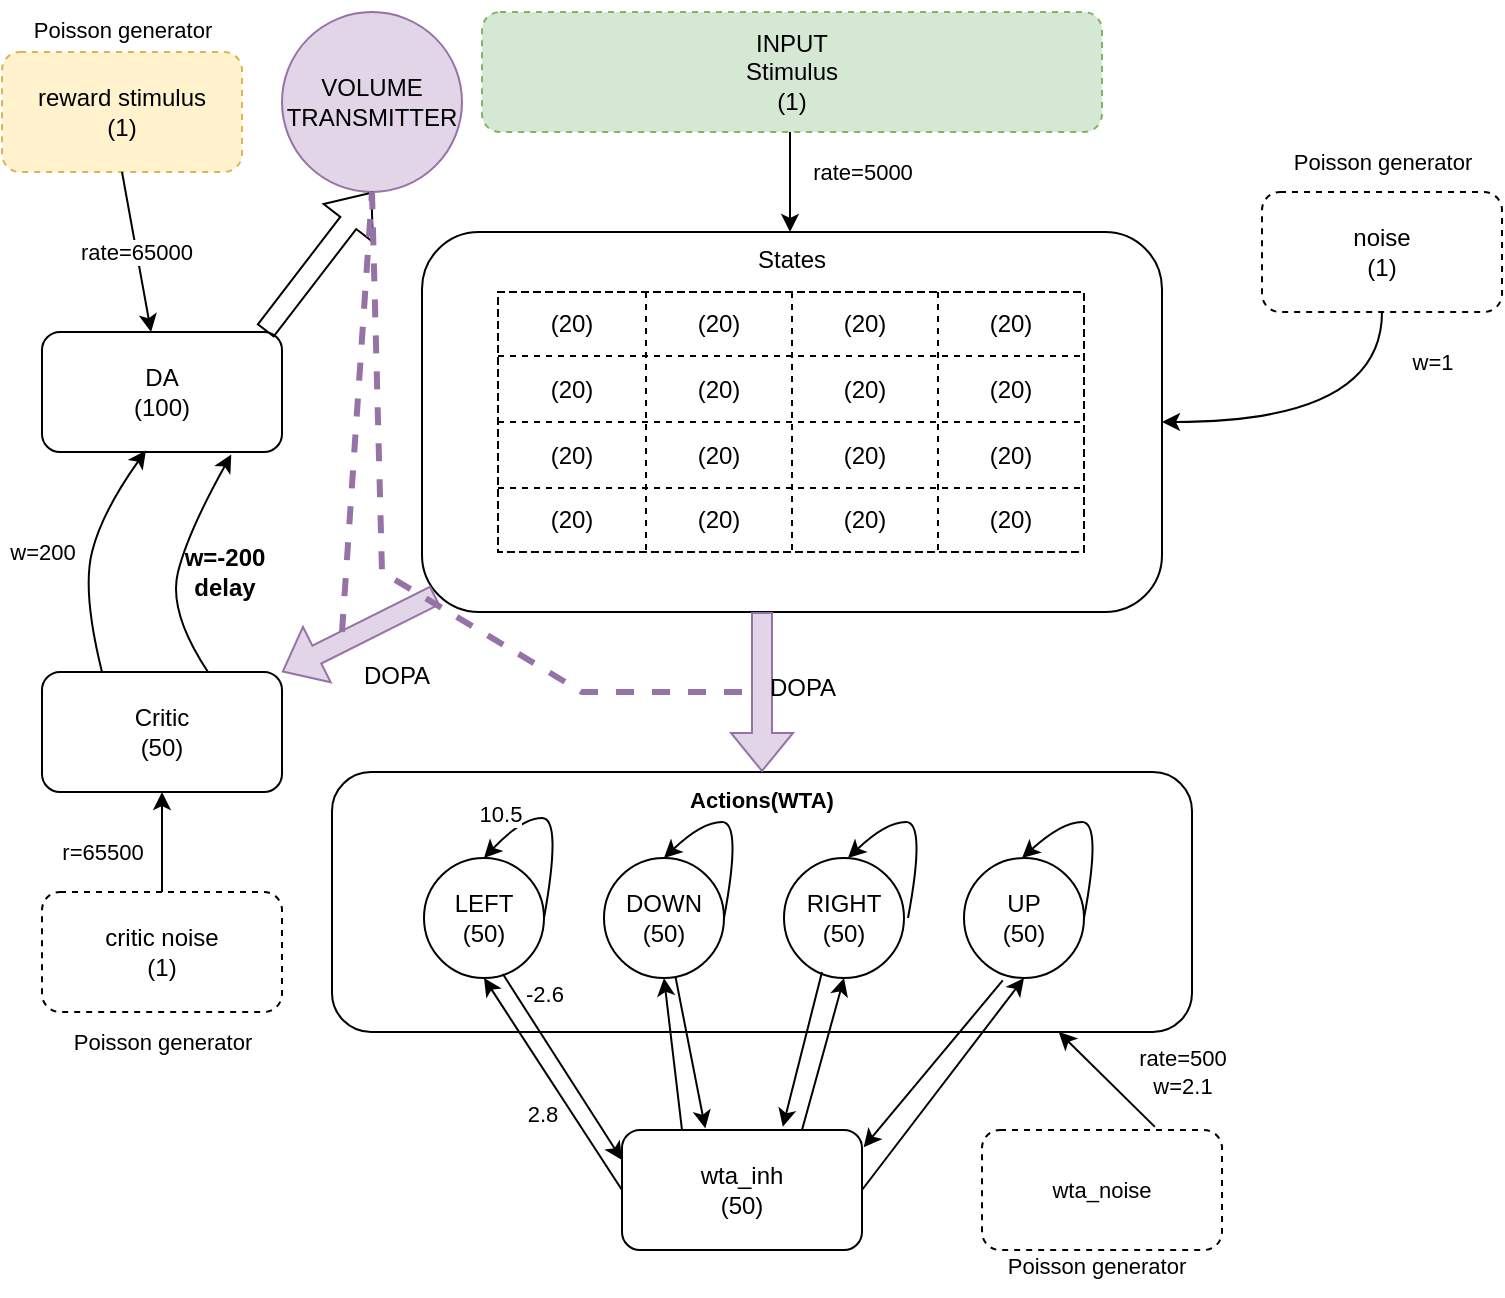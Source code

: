 <mxfile version="20.5.3" type="embed"><diagram id="TqJKKpAt_f0XUR_mfn19" name="Page-1"><mxGraphModel dx="550" dy="527" grid="1" gridSize="10" guides="1" tooltips="1" connect="1" arrows="1" fold="1" page="1" pageScale="1" pageWidth="827" pageHeight="1169" math="0" shadow="0"><root><mxCell id="0"/><mxCell id="1" parent="0"/><mxCell id="GTqaI5zs6q6qDNkmL9B8-1" value="States&lt;br&gt;" style="rounded=1;whiteSpace=wrap;html=1;verticalAlign=top;" parent="1" vertex="1"><mxGeometry x="220" y="140" width="370" height="190" as="geometry"/></mxCell><mxCell id="GTqaI5zs6q6qDNkmL9B8-18" value="" style="shape=table;html=1;whiteSpace=wrap;startSize=0;container=1;collapsible=0;childLayout=tableLayout;swimlaneLine=1;dashed=1;" parent="1" vertex="1"><mxGeometry x="258" y="170" width="293" height="130" as="geometry"/></mxCell><mxCell id="GTqaI5zs6q6qDNkmL9B8-19" value="" style="shape=tableRow;horizontal=0;startSize=0;swimlaneHead=0;swimlaneBody=0;top=0;left=0;bottom=0;right=0;collapsible=0;dropTarget=0;fillColor=none;points=[[0,0.5],[1,0.5]];portConstraint=eastwest;" parent="GTqaI5zs6q6qDNkmL9B8-18" vertex="1"><mxGeometry width="293" height="32" as="geometry"/></mxCell><mxCell id="GTqaI5zs6q6qDNkmL9B8-20" value="(20)" style="shape=partialRectangle;html=1;whiteSpace=wrap;connectable=0;fillColor=none;top=0;left=0;bottom=0;right=0;overflow=hidden;" parent="GTqaI5zs6q6qDNkmL9B8-19" vertex="1"><mxGeometry width="74" height="32" as="geometry"><mxRectangle width="74" height="32" as="alternateBounds"/></mxGeometry></mxCell><mxCell id="GTqaI5zs6q6qDNkmL9B8-21" value="(20)" style="shape=partialRectangle;html=1;whiteSpace=wrap;connectable=0;fillColor=none;top=0;left=0;bottom=0;right=0;overflow=hidden;" parent="GTqaI5zs6q6qDNkmL9B8-19" vertex="1"><mxGeometry x="74" width="73" height="32" as="geometry"><mxRectangle width="73" height="32" as="alternateBounds"/></mxGeometry></mxCell><mxCell id="GTqaI5zs6q6qDNkmL9B8-22" value="(20)" style="shape=partialRectangle;html=1;whiteSpace=wrap;connectable=0;fillColor=none;top=0;left=0;bottom=0;right=0;overflow=hidden;" parent="GTqaI5zs6q6qDNkmL9B8-19" vertex="1"><mxGeometry x="147" width="73" height="32" as="geometry"><mxRectangle width="73" height="32" as="alternateBounds"/></mxGeometry></mxCell><mxCell id="GTqaI5zs6q6qDNkmL9B8-44" value="(20)" style="shape=partialRectangle;html=1;whiteSpace=wrap;connectable=0;fillColor=none;top=0;left=0;bottom=0;right=0;overflow=hidden;" parent="GTqaI5zs6q6qDNkmL9B8-19" vertex="1"><mxGeometry x="220" width="73" height="32" as="geometry"><mxRectangle width="73" height="32" as="alternateBounds"/></mxGeometry></mxCell><mxCell id="GTqaI5zs6q6qDNkmL9B8-23" value="" style="shape=tableRow;horizontal=0;startSize=0;swimlaneHead=0;swimlaneBody=0;top=0;left=0;bottom=0;right=0;collapsible=0;dropTarget=0;fillColor=none;points=[[0,0.5],[1,0.5]];portConstraint=eastwest;" parent="GTqaI5zs6q6qDNkmL9B8-18" vertex="1"><mxGeometry y="32" width="293" height="33" as="geometry"/></mxCell><mxCell id="GTqaI5zs6q6qDNkmL9B8-24" value="(20)" style="shape=partialRectangle;html=1;whiteSpace=wrap;connectable=0;fillColor=none;top=0;left=0;bottom=0;right=0;overflow=hidden;" parent="GTqaI5zs6q6qDNkmL9B8-23" vertex="1"><mxGeometry width="74" height="33" as="geometry"><mxRectangle width="74" height="33" as="alternateBounds"/></mxGeometry></mxCell><mxCell id="GTqaI5zs6q6qDNkmL9B8-25" value="(20)" style="shape=partialRectangle;html=1;whiteSpace=wrap;connectable=0;fillColor=none;top=0;left=0;bottom=0;right=0;overflow=hidden;" parent="GTqaI5zs6q6qDNkmL9B8-23" vertex="1"><mxGeometry x="74" width="73" height="33" as="geometry"><mxRectangle width="73" height="33" as="alternateBounds"/></mxGeometry></mxCell><mxCell id="GTqaI5zs6q6qDNkmL9B8-26" value="(20)" style="shape=partialRectangle;html=1;whiteSpace=wrap;connectable=0;fillColor=none;top=0;left=0;bottom=0;right=0;overflow=hidden;" parent="GTqaI5zs6q6qDNkmL9B8-23" vertex="1"><mxGeometry x="147" width="73" height="33" as="geometry"><mxRectangle width="73" height="33" as="alternateBounds"/></mxGeometry></mxCell><mxCell id="GTqaI5zs6q6qDNkmL9B8-45" value="(20)" style="shape=partialRectangle;html=1;whiteSpace=wrap;connectable=0;fillColor=none;top=0;left=0;bottom=0;right=0;overflow=hidden;" parent="GTqaI5zs6q6qDNkmL9B8-23" vertex="1"><mxGeometry x="220" width="73" height="33" as="geometry"><mxRectangle width="73" height="33" as="alternateBounds"/></mxGeometry></mxCell><mxCell id="GTqaI5zs6q6qDNkmL9B8-27" value="" style="shape=tableRow;horizontal=0;startSize=0;swimlaneHead=0;swimlaneBody=0;top=0;left=0;bottom=0;right=0;collapsible=0;dropTarget=0;fillColor=none;points=[[0,0.5],[1,0.5]];portConstraint=eastwest;" parent="GTqaI5zs6q6qDNkmL9B8-18" vertex="1"><mxGeometry y="65" width="293" height="33" as="geometry"/></mxCell><mxCell id="GTqaI5zs6q6qDNkmL9B8-28" value="(20)" style="shape=partialRectangle;html=1;whiteSpace=wrap;connectable=0;fillColor=none;top=0;left=0;bottom=0;right=0;overflow=hidden;" parent="GTqaI5zs6q6qDNkmL9B8-27" vertex="1"><mxGeometry width="74" height="33" as="geometry"><mxRectangle width="74" height="33" as="alternateBounds"/></mxGeometry></mxCell><mxCell id="GTqaI5zs6q6qDNkmL9B8-29" value="(20)" style="shape=partialRectangle;html=1;whiteSpace=wrap;connectable=0;fillColor=none;top=0;left=0;bottom=0;right=0;overflow=hidden;" parent="GTqaI5zs6q6qDNkmL9B8-27" vertex="1"><mxGeometry x="74" width="73" height="33" as="geometry"><mxRectangle width="73" height="33" as="alternateBounds"/></mxGeometry></mxCell><mxCell id="GTqaI5zs6q6qDNkmL9B8-30" value="(20)" style="shape=partialRectangle;html=1;whiteSpace=wrap;connectable=0;fillColor=none;top=0;left=0;bottom=0;right=0;overflow=hidden;pointerEvents=1;" parent="GTqaI5zs6q6qDNkmL9B8-27" vertex="1"><mxGeometry x="147" width="73" height="33" as="geometry"><mxRectangle width="73" height="33" as="alternateBounds"/></mxGeometry></mxCell><mxCell id="GTqaI5zs6q6qDNkmL9B8-46" value="(20)" style="shape=partialRectangle;html=1;whiteSpace=wrap;connectable=0;fillColor=none;top=0;left=0;bottom=0;right=0;overflow=hidden;pointerEvents=1;" parent="GTqaI5zs6q6qDNkmL9B8-27" vertex="1"><mxGeometry x="220" width="73" height="33" as="geometry"><mxRectangle width="73" height="33" as="alternateBounds"/></mxGeometry></mxCell><mxCell id="GTqaI5zs6q6qDNkmL9B8-47" style="shape=tableRow;horizontal=0;startSize=0;swimlaneHead=0;swimlaneBody=0;top=0;left=0;bottom=0;right=0;collapsible=0;dropTarget=0;fillColor=none;points=[[0,0.5],[1,0.5]];portConstraint=eastwest;" parent="GTqaI5zs6q6qDNkmL9B8-18" vertex="1"><mxGeometry y="98" width="293" height="32" as="geometry"/></mxCell><mxCell id="GTqaI5zs6q6qDNkmL9B8-48" value="(20)" style="shape=partialRectangle;html=1;whiteSpace=wrap;connectable=0;fillColor=none;top=0;left=0;bottom=0;right=0;overflow=hidden;" parent="GTqaI5zs6q6qDNkmL9B8-47" vertex="1"><mxGeometry width="74" height="32" as="geometry"><mxRectangle width="74" height="32" as="alternateBounds"/></mxGeometry></mxCell><mxCell id="GTqaI5zs6q6qDNkmL9B8-49" value="(20)" style="shape=partialRectangle;html=1;whiteSpace=wrap;connectable=0;fillColor=none;top=0;left=0;bottom=0;right=0;overflow=hidden;" parent="GTqaI5zs6q6qDNkmL9B8-47" vertex="1"><mxGeometry x="74" width="73" height="32" as="geometry"><mxRectangle width="73" height="32" as="alternateBounds"/></mxGeometry></mxCell><mxCell id="GTqaI5zs6q6qDNkmL9B8-50" value="(20)" style="shape=partialRectangle;html=1;whiteSpace=wrap;connectable=0;fillColor=none;top=0;left=0;bottom=0;right=0;overflow=hidden;pointerEvents=1;" parent="GTqaI5zs6q6qDNkmL9B8-47" vertex="1"><mxGeometry x="147" width="73" height="32" as="geometry"><mxRectangle width="73" height="32" as="alternateBounds"/></mxGeometry></mxCell><mxCell id="GTqaI5zs6q6qDNkmL9B8-51" value="(20)" style="shape=partialRectangle;html=1;whiteSpace=wrap;connectable=0;fillColor=none;top=0;left=0;bottom=0;right=0;overflow=hidden;pointerEvents=1;" parent="GTqaI5zs6q6qDNkmL9B8-47" vertex="1"><mxGeometry x="220" width="73" height="32" as="geometry"><mxRectangle width="73" height="32" as="alternateBounds"/></mxGeometry></mxCell><mxCell id="GTqaI5zs6q6qDNkmL9B8-52" value="noise&lt;br&gt;(1)" style="rounded=1;whiteSpace=wrap;html=1;dashed=1;" parent="1" vertex="1"><mxGeometry x="640" y="120" width="120" height="60" as="geometry"/></mxCell><mxCell id="GTqaI5zs6q6qDNkmL9B8-56" value="&lt;span style=&quot;color: rgb(0, 0, 0); font-family: Helvetica; font-size: 11px; font-style: normal; font-variant-ligatures: normal; font-variant-caps: normal; font-weight: 400; letter-spacing: normal; orphans: 2; text-align: center; text-indent: 0px; text-transform: none; widows: 2; word-spacing: 0px; -webkit-text-stroke-width: 0px; text-decoration-thickness: initial; text-decoration-style: initial; text-decoration-color: initial; float: none; display: inline !important;&quot;&gt;rate=5000&lt;/span&gt;" style="rounded=1;orthogonalLoop=1;jettySize=auto;html=1;entryX=0.5;entryY=0;entryDx=0;entryDy=0;labelBackgroundColor=none;" parent="1" edge="1"><mxGeometry x="-0.2" y="36" relative="1" as="geometry"><mxPoint x="404" y="90" as="sourcePoint"/><mxPoint x="404" y="140" as="targetPoint"/><mxPoint as="offset"/></mxGeometry></mxCell><mxCell id="GTqaI5zs6q6qDNkmL9B8-55" value="INPUT&lt;br&gt;Stimulus&lt;br&gt;(1)" style="rounded=1;whiteSpace=wrap;html=1;dashed=1;fillColor=#d5e8d4;strokeColor=#82b366;" parent="1" vertex="1"><mxGeometry x="250" y="30" width="310" height="60" as="geometry"/></mxCell><mxCell id="GTqaI5zs6q6qDNkmL9B8-58" value="reward stimulus&lt;br&gt;(1)" style="rounded=1;whiteSpace=wrap;html=1;dashed=1;fillColor=#fff2cc;strokeColor=#d6b656;" parent="1" vertex="1"><mxGeometry x="10" y="50" width="120" height="60" as="geometry"/></mxCell><mxCell id="GTqaI5zs6q6qDNkmL9B8-59" value="DA&lt;br&gt;(100)" style="rounded=1;whiteSpace=wrap;html=1;" parent="1" vertex="1"><mxGeometry x="30" y="190" width="120" height="60" as="geometry"/></mxCell><mxCell id="GTqaI5zs6q6qDNkmL9B8-60" value="VOLUME&lt;br&gt;TRANSMITTER" style="ellipse;whiteSpace=wrap;html=1;aspect=fixed;fillColor=#e1d5e7;strokeColor=#9673a6;" parent="1" vertex="1"><mxGeometry x="150" y="30" width="90" height="90" as="geometry"/></mxCell><mxCell id="GTqaI5zs6q6qDNkmL9B8-61" value="Critic&lt;br&gt;(50)" style="rounded=1;whiteSpace=wrap;html=1;" parent="1" vertex="1"><mxGeometry x="30" y="360" width="120" height="60" as="geometry"/></mxCell><mxCell id="GTqaI5zs6q6qDNkmL9B8-62" value="critic noise&lt;br&gt;(1)" style="rounded=1;whiteSpace=wrap;html=1;dashed=1;" parent="1" vertex="1"><mxGeometry x="30" y="470" width="120" height="60" as="geometry"/></mxCell><mxCell id="GTqaI5zs6q6qDNkmL9B8-63" value="&lt;font size=&quot;1&quot; style=&quot;&quot;&gt;&lt;b style=&quot;font-size: 11px;&quot;&gt;Actions(WTA)&lt;/b&gt;&lt;/font&gt;" style="rounded=1;whiteSpace=wrap;html=1;verticalAlign=top;" parent="1" vertex="1"><mxGeometry x="175" y="410" width="430" height="130" as="geometry"/></mxCell><mxCell id="GTqaI5zs6q6qDNkmL9B8-64" value="LEFT&lt;br&gt;(50)" style="ellipse;whiteSpace=wrap;html=1;aspect=fixed;verticalAlign=middle;" parent="1" vertex="1"><mxGeometry x="221" y="453" width="60" height="60" as="geometry"/></mxCell><mxCell id="GTqaI5zs6q6qDNkmL9B8-66" value="DOWN&lt;br&gt;(50)" style="ellipse;whiteSpace=wrap;html=1;aspect=fixed;verticalAlign=middle;" parent="1" vertex="1"><mxGeometry x="311" y="453" width="60" height="60" as="geometry"/></mxCell><mxCell id="GTqaI5zs6q6qDNkmL9B8-67" value="RIGHT&lt;br&gt;(50)" style="ellipse;whiteSpace=wrap;html=1;aspect=fixed;verticalAlign=middle;" parent="1" vertex="1"><mxGeometry x="401" y="453" width="60" height="60" as="geometry"/></mxCell><mxCell id="GTqaI5zs6q6qDNkmL9B8-68" value="UP&lt;br&gt;(50)" style="ellipse;whiteSpace=wrap;html=1;aspect=fixed;verticalAlign=middle;" parent="1" vertex="1"><mxGeometry x="491" y="453" width="60" height="60" as="geometry"/></mxCell><mxCell id="GTqaI5zs6q6qDNkmL9B8-71" value="" style="curved=1;endArrow=classic;html=1;rounded=0;exitX=1;exitY=0.5;exitDx=0;exitDy=0;entryX=0.5;entryY=0;entryDx=0;entryDy=0;" parent="1" source="GTqaI5zs6q6qDNkmL9B8-64" target="GTqaI5zs6q6qDNkmL9B8-64" edge="1"><mxGeometry width="50" height="50" relative="1" as="geometry"><mxPoint x="256" y="442" as="sourcePoint"/><mxPoint x="306" y="392" as="targetPoint"/><Array as="points"><mxPoint x="290" y="433"/><mxPoint x="270" y="433"/></Array></mxGeometry></mxCell><mxCell id="GTqaI5zs6q6qDNkmL9B8-72" value="10.5" style="edgeLabel;html=1;align=center;verticalAlign=middle;resizable=0;points=[];" parent="GTqaI5zs6q6qDNkmL9B8-71" vertex="1" connectable="0"><mxGeometry x="-0.171" y="2" relative="1" as="geometry"><mxPoint x="-28" y="-12" as="offset"/></mxGeometry></mxCell><mxCell id="GTqaI5zs6q6qDNkmL9B8-75" value="" style="curved=1;endArrow=classic;html=1;rounded=0;entryX=0.5;entryY=0;entryDx=0;entryDy=0;exitX=1;exitY=0.5;exitDx=0;exitDy=0;" parent="1" source="GTqaI5zs6q6qDNkmL9B8-66" target="GTqaI5zs6q6qDNkmL9B8-66" edge="1"><mxGeometry width="50" height="50" relative="1" as="geometry"><mxPoint x="371" y="485" as="sourcePoint"/><mxPoint x="341" y="455" as="targetPoint"/><Array as="points"><mxPoint x="380" y="435"/><mxPoint x="360" y="435"/></Array></mxGeometry></mxCell><mxCell id="GTqaI5zs6q6qDNkmL9B8-77" value="" style="curved=1;endArrow=classic;html=1;rounded=0;" parent="1" edge="1"><mxGeometry width="50" height="50" relative="1" as="geometry"><mxPoint x="463" y="483" as="sourcePoint"/><mxPoint x="433" y="453" as="targetPoint"/><Array as="points"><mxPoint x="472" y="435"/><mxPoint x="452" y="435"/></Array></mxGeometry></mxCell><mxCell id="GTqaI5zs6q6qDNkmL9B8-79" value="" style="curved=1;endArrow=classic;html=1;rounded=0;exitX=1;exitY=0.5;exitDx=0;exitDy=0;" parent="1" source="GTqaI5zs6q6qDNkmL9B8-68" edge="1"><mxGeometry width="50" height="50" relative="1" as="geometry"><mxPoint x="551" y="485" as="sourcePoint"/><mxPoint x="520" y="453" as="targetPoint"/><Array as="points"><mxPoint x="560" y="435"/><mxPoint x="540" y="435"/></Array></mxGeometry></mxCell><mxCell id="GTqaI5zs6q6qDNkmL9B8-81" value="wta_inh&lt;br&gt;(50)" style="rounded=1;whiteSpace=wrap;html=1;" parent="1" vertex="1"><mxGeometry x="320" y="589" width="120" height="60" as="geometry"/></mxCell><mxCell id="GTqaI5zs6q6qDNkmL9B8-84" value="2.8" style="endArrow=classic;html=1;rounded=0;exitX=0;exitY=0.5;exitDx=0;exitDy=0;entryX=0.5;entryY=1;entryDx=0;entryDy=0;labelBackgroundColor=none;" parent="1" source="GTqaI5zs6q6qDNkmL9B8-81" target="GTqaI5zs6q6qDNkmL9B8-64" edge="1"><mxGeometry x="-0.138" y="12" width="50" height="50" relative="1" as="geometry"><mxPoint x="390" y="430" as="sourcePoint"/><mxPoint x="440" y="380" as="targetPoint"/><mxPoint y="1" as="offset"/></mxGeometry></mxCell><mxCell id="GTqaI5zs6q6qDNkmL9B8-85" value="" style="endArrow=classic;html=1;rounded=0;exitX=0.25;exitY=0;exitDx=0;exitDy=0;entryX=0.5;entryY=1;entryDx=0;entryDy=0;" parent="1" source="GTqaI5zs6q6qDNkmL9B8-81" target="GTqaI5zs6q6qDNkmL9B8-66" edge="1"><mxGeometry width="50" height="50" relative="1" as="geometry"><mxPoint x="330" y="600" as="sourcePoint"/><mxPoint x="261" y="510" as="targetPoint"/></mxGeometry></mxCell><mxCell id="GTqaI5zs6q6qDNkmL9B8-86" value="" style="endArrow=classic;html=1;rounded=0;exitX=0.75;exitY=0;exitDx=0;exitDy=0;entryX=0.5;entryY=1;entryDx=0;entryDy=0;" parent="1" source="GTqaI5zs6q6qDNkmL9B8-81" target="GTqaI5zs6q6qDNkmL9B8-67" edge="1"><mxGeometry width="50" height="50" relative="1" as="geometry"><mxPoint x="360" y="570" as="sourcePoint"/><mxPoint x="351" y="510" as="targetPoint"/></mxGeometry></mxCell><mxCell id="GTqaI5zs6q6qDNkmL9B8-87" value="" style="endArrow=classic;html=1;rounded=0;exitX=1;exitY=0.5;exitDx=0;exitDy=0;entryX=0.5;entryY=1;entryDx=0;entryDy=0;" parent="1" source="GTqaI5zs6q6qDNkmL9B8-81" target="GTqaI5zs6q6qDNkmL9B8-68" edge="1"><mxGeometry width="50" height="50" relative="1" as="geometry"><mxPoint x="420" y="570" as="sourcePoint"/><mxPoint x="441" y="510" as="targetPoint"/></mxGeometry></mxCell><mxCell id="GTqaI5zs6q6qDNkmL9B8-88" value="" style="endArrow=classic;html=1;rounded=0;entryX=0;entryY=0.25;entryDx=0;entryDy=0;exitX=0.657;exitY=0.967;exitDx=0;exitDy=0;exitPerimeter=0;" parent="1" source="GTqaI5zs6q6qDNkmL9B8-64" target="GTqaI5zs6q6qDNkmL9B8-81" edge="1"><mxGeometry width="50" height="50" relative="1" as="geometry"><mxPoint x="390" y="430" as="sourcePoint"/><mxPoint x="440" y="380" as="targetPoint"/></mxGeometry></mxCell><mxCell id="GTqaI5zs6q6qDNkmL9B8-100" value="-2.6" style="edgeLabel;html=1;align=center;verticalAlign=middle;resizable=0;points=[];fontSize=11;labelBackgroundColor=none;" parent="GTqaI5zs6q6qDNkmL9B8-88" vertex="1" connectable="0"><mxGeometry x="-0.531" y="3" relative="1" as="geometry"><mxPoint x="4" y="-11" as="offset"/></mxGeometry></mxCell><mxCell id="GTqaI5zs6q6qDNkmL9B8-89" value="" style="endArrow=classic;html=1;rounded=0;entryX=0.347;entryY=-0.013;entryDx=0;entryDy=0;entryPerimeter=0;" parent="1" source="GTqaI5zs6q6qDNkmL9B8-66" target="GTqaI5zs6q6qDNkmL9B8-81" edge="1"><mxGeometry width="50" height="50" relative="1" as="geometry"><mxPoint x="270.42" y="508.02" as="sourcePoint"/><mxPoint x="330" y="585" as="targetPoint"/></mxGeometry></mxCell><mxCell id="GTqaI5zs6q6qDNkmL9B8-90" value="" style="endArrow=classic;html=1;rounded=0;entryX=0.67;entryY=-0.027;entryDx=0;entryDy=0;entryPerimeter=0;" parent="1" target="GTqaI5zs6q6qDNkmL9B8-81" edge="1"><mxGeometry width="50" height="50" relative="1" as="geometry"><mxPoint x="420" y="510" as="sourcePoint"/><mxPoint x="371.64" y="569.22" as="targetPoint"/></mxGeometry></mxCell><mxCell id="GTqaI5zs6q6qDNkmL9B8-91" value="" style="endArrow=classic;html=1;rounded=0;exitX=0.323;exitY=1.02;exitDx=0;exitDy=0;exitPerimeter=0;entryX=1.007;entryY=0.143;entryDx=0;entryDy=0;entryPerimeter=0;" parent="1" source="GTqaI5zs6q6qDNkmL9B8-68" target="GTqaI5zs6q6qDNkmL9B8-81" edge="1"><mxGeometry width="50" height="50" relative="1" as="geometry"><mxPoint x="453.18" y="507.6" as="sourcePoint"/><mxPoint x="440" y="580" as="targetPoint"/></mxGeometry></mxCell><mxCell id="GTqaI5zs6q6qDNkmL9B8-92" value="r=65500" style="endArrow=classic;html=1;rounded=0;entryX=0.5;entryY=1;entryDx=0;entryDy=0;exitX=0.5;exitY=0;exitDx=0;exitDy=0;labelBackgroundColor=none;" parent="1" source="GTqaI5zs6q6qDNkmL9B8-62" target="GTqaI5zs6q6qDNkmL9B8-61" edge="1"><mxGeometry x="-0.2" y="30" width="50" height="50" relative="1" as="geometry"><mxPoint x="390" y="470" as="sourcePoint"/><mxPoint x="440" y="420" as="targetPoint"/><mxPoint as="offset"/></mxGeometry></mxCell><mxCell id="GTqaI5zs6q6qDNkmL9B8-93" value="" style="shape=flexArrow;endArrow=classic;html=1;rounded=0;exitX=0.93;exitY=-0.007;exitDx=0;exitDy=0;entryX=0.5;entryY=1;entryDx=0;entryDy=0;exitPerimeter=0;" parent="1" source="GTqaI5zs6q6qDNkmL9B8-59" target="GTqaI5zs6q6qDNkmL9B8-60" edge="1"><mxGeometry width="50" height="50" relative="1" as="geometry"><mxPoint x="390" y="430" as="sourcePoint"/><mxPoint x="130" y="170" as="targetPoint"/></mxGeometry></mxCell><mxCell id="GTqaI5zs6q6qDNkmL9B8-94" value="rate=65000" style="endArrow=classic;html=1;rounded=0;exitX=0.5;exitY=1;exitDx=0;exitDy=0;" parent="1" source="GTqaI5zs6q6qDNkmL9B8-58" target="GTqaI5zs6q6qDNkmL9B8-59" edge="1"><mxGeometry width="50" height="50" relative="1" as="geometry"><mxPoint x="390" y="330" as="sourcePoint"/><mxPoint x="440" y="280" as="targetPoint"/></mxGeometry></mxCell><mxCell id="GTqaI5zs6q6qDNkmL9B8-96" value="w=200" style="curved=1;endArrow=classic;html=1;rounded=0;exitX=0.25;exitY=0;exitDx=0;exitDy=0;entryX=0.433;entryY=0.987;entryDx=0;entryDy=0;entryPerimeter=0;labelBackgroundColor=none;" parent="1" source="GTqaI5zs6q6qDNkmL9B8-61" target="GTqaI5zs6q6qDNkmL9B8-59" edge="1"><mxGeometry x="-0.072" y="24" width="50" height="50" relative="1" as="geometry"><mxPoint x="60" y="330" as="sourcePoint"/><mxPoint x="110" y="280" as="targetPoint"/><Array as="points"><mxPoint x="50" y="320"/><mxPoint x="60" y="280"/></Array><mxPoint as="offset"/></mxGeometry></mxCell><mxCell id="GTqaI5zs6q6qDNkmL9B8-97" value="w=-200&lt;br style=&quot;font-size: 12px;&quot;&gt;delay" style="curved=1;endArrow=classic;html=1;rounded=0;exitX=0.5;exitY=0;exitDx=0;exitDy=0;entryX=0.597;entryY=1.02;entryDx=0;entryDy=0;entryPerimeter=0;fontStyle=1;fontSize=12;labelBackgroundColor=none;" parent="1" edge="1"><mxGeometry x="0.023" y="-22" width="50" height="50" relative="1" as="geometry"><mxPoint x="113" y="360" as="sourcePoint"/><mxPoint x="124.64" y="251.2" as="targetPoint"/><Array as="points"><mxPoint x="93" y="330"/><mxPoint x="103" y="290"/></Array><mxPoint as="offset"/></mxGeometry></mxCell><mxCell id="GTqaI5zs6q6qDNkmL9B8-98" value="&lt;br&gt;DOPA" style="shape=flexArrow;endArrow=classic;html=1;rounded=0;fontSize=12;entryX=0.5;entryY=0;entryDx=0;entryDy=0;fillColor=#e1d5e7;strokeColor=#9673a6;labelBackgroundColor=none;" parent="1" target="GTqaI5zs6q6qDNkmL9B8-63" edge="1"><mxGeometry x="-0.25" y="20" width="50" height="50" relative="1" as="geometry"><mxPoint x="390" y="330" as="sourcePoint"/><mxPoint x="440" y="260" as="targetPoint"/><mxPoint as="offset"/></mxGeometry></mxCell><mxCell id="GTqaI5zs6q6qDNkmL9B8-99" value="&lt;br&gt;DOPA" style="shape=flexArrow;endArrow=classic;html=1;rounded=0;fontSize=12;fillColor=#e1d5e7;strokeColor=#9673a6;exitX=0.018;exitY=0.956;exitDx=0;exitDy=0;exitPerimeter=0;labelBackgroundColor=none;" parent="1" source="GTqaI5zs6q6qDNkmL9B8-1" target="GTqaI5zs6q6qDNkmL9B8-61" edge="1"><mxGeometry x="-0.25" y="20" width="50" height="50" relative="1" as="geometry"><mxPoint x="400" y="340" as="sourcePoint"/><mxPoint x="400" y="420" as="targetPoint"/><mxPoint as="offset"/></mxGeometry></mxCell><mxCell id="GTqaI5zs6q6qDNkmL9B8-101" value="wta_noise" style="rounded=1;whiteSpace=wrap;html=1;fontSize=11;dashed=1;" parent="1" vertex="1"><mxGeometry x="500" y="589" width="120" height="60" as="geometry"/></mxCell><mxCell id="GTqaI5zs6q6qDNkmL9B8-102" value="rate=500&lt;br&gt;w=2.1" style="endArrow=classic;html=1;rounded=0;fontSize=11;exitX=0.687;exitY=-0.043;exitDx=0;exitDy=0;entryX=0.845;entryY=1;entryDx=0;entryDy=0;entryPerimeter=0;exitPerimeter=0;labelBackgroundColor=none;" parent="1" target="GTqaI5zs6q6qDNkmL9B8-63" edge="1"><mxGeometry x="-0.716" y="-29" width="50" height="50" relative="1" as="geometry"><mxPoint x="586.44" y="587.42" as="sourcePoint"/><mxPoint x="543.21" y="542.95" as="targetPoint"/><mxPoint as="offset"/></mxGeometry></mxCell><mxCell id="GTqaI5zs6q6qDNkmL9B8-105" value="w=1" style="endArrow=classic;html=1;fontSize=11;exitX=0.5;exitY=1;exitDx=0;exitDy=0;labelBackgroundColor=none;edgeStyle=orthogonalEdgeStyle;curved=1;entryX=1;entryY=0.5;entryDx=0;entryDy=0;" parent="1" source="GTqaI5zs6q6qDNkmL9B8-52" target="GTqaI5zs6q6qDNkmL9B8-1" edge="1"><mxGeometry x="-0.7" y="25" width="50" height="50" relative="1" as="geometry"><mxPoint x="390" y="310" as="sourcePoint"/><mxPoint x="450" y="140" as="targetPoint"/><mxPoint as="offset"/></mxGeometry></mxCell><mxCell id="GTqaI5zs6q6qDNkmL9B8-107" value="Poisson generator" style="text;html=1;align=center;verticalAlign=middle;resizable=0;points=[];autosize=1;strokeColor=none;fillColor=none;fontSize=11;" parent="1" vertex="1"><mxGeometry x="645" y="90" width="110" height="30" as="geometry"/></mxCell><mxCell id="GTqaI5zs6q6qDNkmL9B8-108" value="Poisson generator" style="text;html=1;align=center;verticalAlign=middle;resizable=0;points=[];autosize=1;strokeColor=none;fillColor=none;fontSize=11;" parent="1" vertex="1"><mxGeometry x="35" y="530" width="110" height="30" as="geometry"/></mxCell><mxCell id="GTqaI5zs6q6qDNkmL9B8-109" value="Poisson generator" style="text;html=1;align=center;verticalAlign=middle;resizable=0;points=[];autosize=1;strokeColor=none;fillColor=none;fontSize=11;" parent="1" vertex="1"><mxGeometry x="15" y="24" width="110" height="30" as="geometry"/></mxCell><mxCell id="GTqaI5zs6q6qDNkmL9B8-110" value="Poisson generator" style="text;html=1;align=center;verticalAlign=middle;resizable=0;points=[];autosize=1;strokeColor=none;fillColor=none;fontSize=11;" parent="1" vertex="1"><mxGeometry x="502" y="642" width="110" height="30" as="geometry"/></mxCell><mxCell id="2" value="" style="endArrow=none;dashed=1;html=1;rounded=0;entryX=0.5;entryY=1;entryDx=0;entryDy=0;fillColor=#e1d5e7;strokeColor=#9673a6;strokeWidth=3;" parent="1" target="GTqaI5zs6q6qDNkmL9B8-60" edge="1"><mxGeometry width="50" height="50" relative="1" as="geometry"><mxPoint x="180" y="340" as="sourcePoint"/><mxPoint x="350" y="250" as="targetPoint"/></mxGeometry></mxCell><mxCell id="3" value="" style="endArrow=none;dashed=1;html=1;rounded=0;entryX=0.5;entryY=1;entryDx=0;entryDy=0;fillColor=#e1d5e7;strokeColor=#9673a6;strokeWidth=3;" parent="1" target="GTqaI5zs6q6qDNkmL9B8-60" edge="1"><mxGeometry width="50" height="50" relative="1" as="geometry"><mxPoint x="380" y="370" as="sourcePoint"/><mxPoint x="205" y="130" as="targetPoint"/><Array as="points"><mxPoint x="300" y="370"/><mxPoint x="200" y="310"/></Array></mxGeometry></mxCell></root></mxGraphModel></diagram></mxfile>